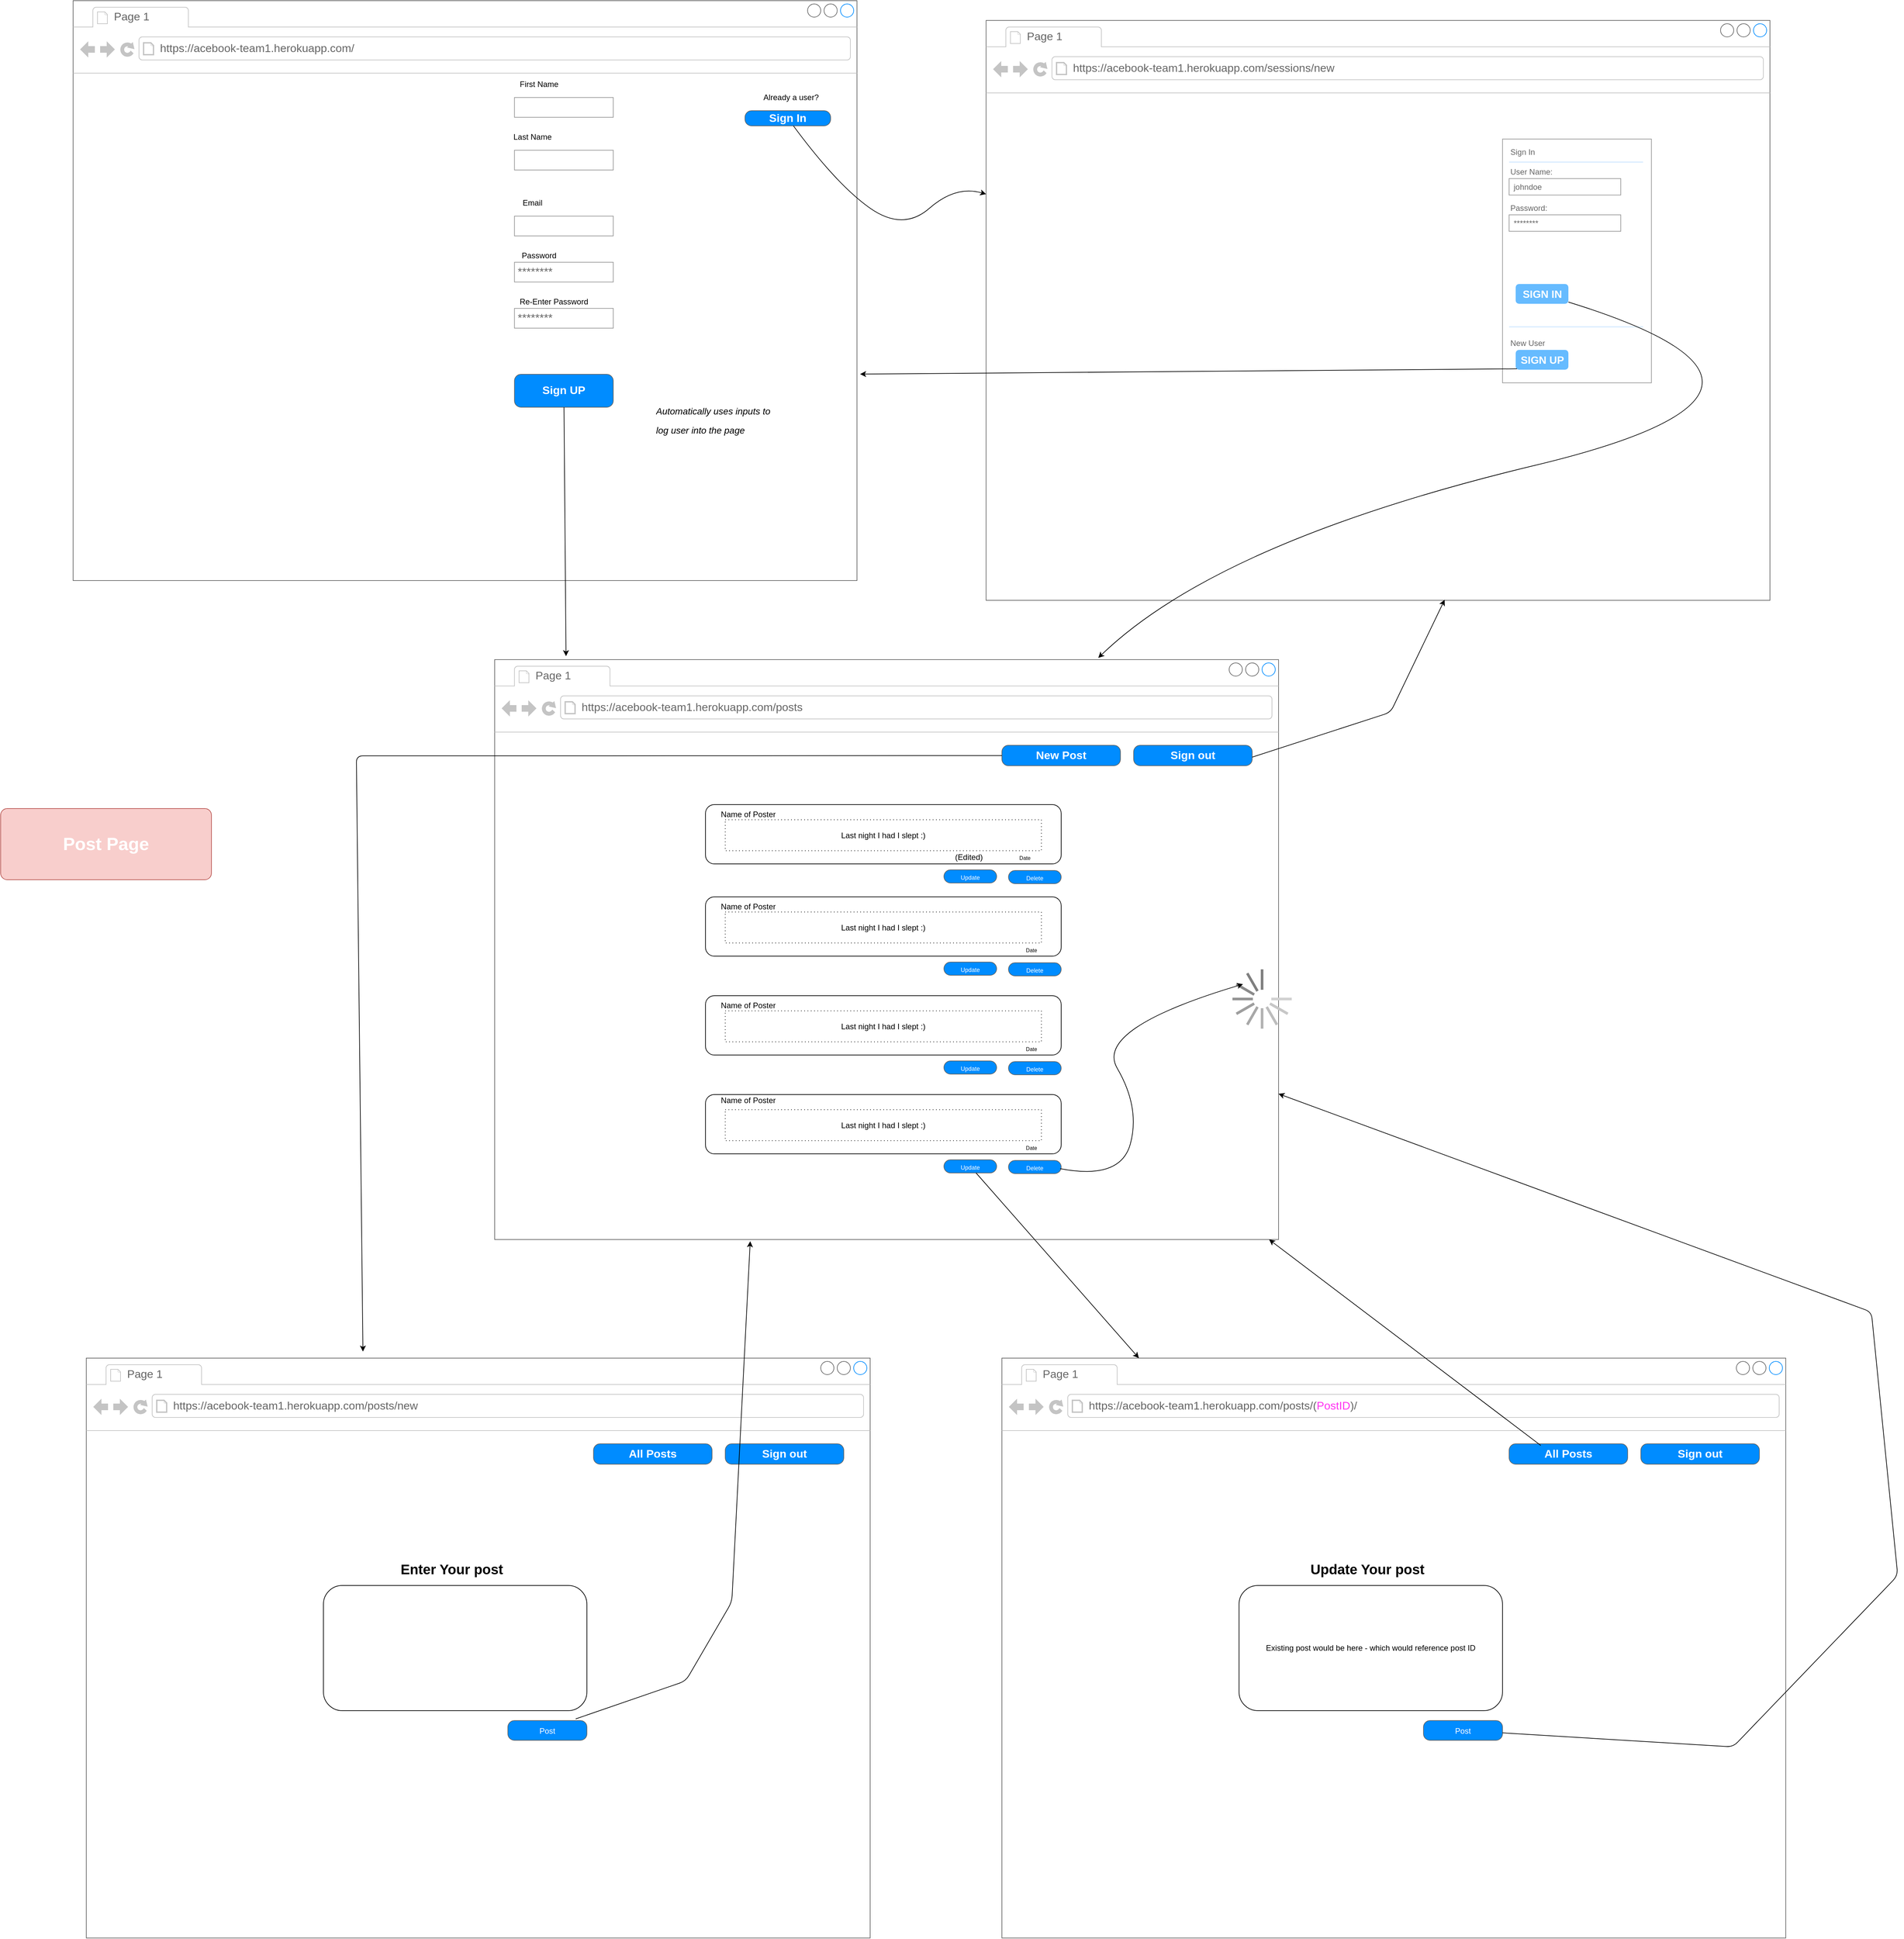 <mxfile version="14.4.9" type="github" pages="3">
  <diagram id="piDafpqhtRUU5qUU-vj8" name="Page-1">
    <mxGraphModel dx="6407" dy="2647" grid="1" gridSize="10" guides="1" tooltips="1" connect="1" arrows="1" fold="1" page="1" pageScale="1" pageWidth="827" pageHeight="1169" math="0" shadow="0">
      <root>
        <mxCell id="0" />
        <mxCell id="1" parent="0" />
        <mxCell id="fRU2j8EBehlVzUUTuP8I-1" value="" style="strokeWidth=1;shadow=0;dashed=0;align=center;html=1;shape=mxgraph.mockup.containers.browserWindow;rSize=0;strokeColor=#666666;strokeColor2=#008cff;strokeColor3=#c4c4c4;mainText=,;recursiveResize=0;" vertex="1" parent="1">
          <mxGeometry x="-740" y="50" width="1190" height="880" as="geometry" />
        </mxCell>
        <mxCell id="fRU2j8EBehlVzUUTuP8I-2" value="Page 1" style="strokeWidth=1;shadow=0;dashed=0;align=center;html=1;shape=mxgraph.mockup.containers.anchor;fontSize=17;fontColor=#666666;align=left;" vertex="1" parent="fRU2j8EBehlVzUUTuP8I-1">
          <mxGeometry x="60" y="12" width="110" height="26" as="geometry" />
        </mxCell>
        <mxCell id="fRU2j8EBehlVzUUTuP8I-3" value="https://acebook-team1.herokuapp.com/" style="strokeWidth=1;shadow=0;dashed=0;align=center;html=1;shape=mxgraph.mockup.containers.anchor;rSize=0;fontSize=17;fontColor=#666666;align=left;" vertex="1" parent="fRU2j8EBehlVzUUTuP8I-1">
          <mxGeometry x="130" y="60" width="380" height="26" as="geometry" />
        </mxCell>
        <mxCell id="CFOayzsdlFsaBHZP5Y8I-2" value="********" style="strokeWidth=1;shadow=0;dashed=0;align=center;html=1;shape=mxgraph.mockup.forms.pwField;strokeColor=#999999;mainText=;align=left;fontColor=#666666;fontSize=17;spacingLeft=3;" vertex="1" parent="fRU2j8EBehlVzUUTuP8I-1">
          <mxGeometry x="670" y="397" width="150" height="30" as="geometry" />
        </mxCell>
        <mxCell id="CFOayzsdlFsaBHZP5Y8I-3" value="Sign UP" style="strokeWidth=1;shadow=0;dashed=0;align=center;html=1;shape=mxgraph.mockup.buttons.button;strokeColor=#666666;fontColor=#ffffff;mainText=;buttonStyle=round;fontSize=17;fontStyle=1;fillColor=#008cff;whiteSpace=wrap;" vertex="1" parent="fRU2j8EBehlVzUUTuP8I-1">
          <mxGeometry x="670" y="567" width="150" height="50" as="geometry" />
        </mxCell>
        <mxCell id="CFOayzsdlFsaBHZP5Y8I-5" value="" style="strokeWidth=1;shadow=0;dashed=0;align=center;html=1;shape=mxgraph.mockup.forms.pwField;strokeColor=#999999;mainText=;align=left;fontColor=#666666;fontSize=17;spacingLeft=3;" vertex="1" parent="fRU2j8EBehlVzUUTuP8I-1">
          <mxGeometry x="670" y="327" width="150" height="30" as="geometry" />
        </mxCell>
        <mxCell id="CFOayzsdlFsaBHZP5Y8I-6" value="Email" style="text;html=1;strokeColor=none;fillColor=none;align=center;verticalAlign=middle;whiteSpace=wrap;rounded=0;" vertex="1" parent="fRU2j8EBehlVzUUTuP8I-1">
          <mxGeometry x="650" y="297" width="95" height="20" as="geometry" />
        </mxCell>
        <mxCell id="CFOayzsdlFsaBHZP5Y8I-7" value="Password" style="text;html=1;strokeColor=none;fillColor=none;align=center;verticalAlign=middle;whiteSpace=wrap;rounded=0;" vertex="1" parent="fRU2j8EBehlVzUUTuP8I-1">
          <mxGeometry x="660" y="377" width="95" height="20" as="geometry" />
        </mxCell>
        <mxCell id="CFOayzsdlFsaBHZP5Y8I-11" value="" style="strokeWidth=1;shadow=0;dashed=0;align=center;html=1;shape=mxgraph.mockup.forms.pwField;strokeColor=#999999;mainText=;align=left;fontColor=#666666;fontSize=17;spacingLeft=3;rotation=0;" vertex="1" parent="fRU2j8EBehlVzUUTuP8I-1">
          <mxGeometry x="670" y="227" width="150" height="30" as="geometry" />
        </mxCell>
        <mxCell id="CFOayzsdlFsaBHZP5Y8I-12" value="Last Name" style="text;html=1;strokeColor=none;fillColor=none;align=center;verticalAlign=middle;whiteSpace=wrap;rounded=0;" vertex="1" parent="fRU2j8EBehlVzUUTuP8I-1">
          <mxGeometry x="650" y="197" width="95" height="20" as="geometry" />
        </mxCell>
        <mxCell id="CFOayzsdlFsaBHZP5Y8I-9" value="" style="strokeWidth=1;shadow=0;dashed=0;align=center;html=1;shape=mxgraph.mockup.forms.pwField;strokeColor=#999999;mainText=;align=left;fontColor=#666666;fontSize=17;spacingLeft=3;" vertex="1" parent="fRU2j8EBehlVzUUTuP8I-1">
          <mxGeometry x="670" y="147" width="150" height="30" as="geometry" />
        </mxCell>
        <mxCell id="CFOayzsdlFsaBHZP5Y8I-10" value="First Name" style="text;html=1;strokeColor=none;fillColor=none;align=center;verticalAlign=middle;whiteSpace=wrap;rounded=0;" vertex="1" parent="fRU2j8EBehlVzUUTuP8I-1">
          <mxGeometry x="660" y="117" width="95" height="20" as="geometry" />
        </mxCell>
        <mxCell id="CFOayzsdlFsaBHZP5Y8I-14" style="edgeStyle=orthogonalEdgeStyle;rounded=0;orthogonalLoop=1;jettySize=auto;html=1;exitX=0.5;exitY=1;exitDx=0;exitDy=0;" edge="1" parent="fRU2j8EBehlVzUUTuP8I-1" source="CFOayzsdlFsaBHZP5Y8I-12" target="CFOayzsdlFsaBHZP5Y8I-12">
          <mxGeometry relative="1" as="geometry" />
        </mxCell>
        <mxCell id="CFOayzsdlFsaBHZP5Y8I-15" value="********" style="strokeWidth=1;shadow=0;dashed=0;align=center;html=1;shape=mxgraph.mockup.forms.pwField;strokeColor=#999999;mainText=;align=left;fontColor=#666666;fontSize=17;spacingLeft=3;" vertex="1" parent="fRU2j8EBehlVzUUTuP8I-1">
          <mxGeometry x="670" y="467" width="150" height="30" as="geometry" />
        </mxCell>
        <mxCell id="CFOayzsdlFsaBHZP5Y8I-16" value="Re-Enter Password" style="text;html=1;strokeColor=none;fillColor=none;align=center;verticalAlign=middle;whiteSpace=wrap;rounded=0;" vertex="1" parent="fRU2j8EBehlVzUUTuP8I-1">
          <mxGeometry x="660" y="447" width="140" height="20" as="geometry" />
        </mxCell>
        <mxCell id="RZg17rNPpEWOnXjQHNOh-80" value="Sign In" style="strokeWidth=1;shadow=0;dashed=0;align=center;html=1;shape=mxgraph.mockup.buttons.button;strokeColor=#666666;fontColor=#ffffff;mainText=;buttonStyle=round;fontSize=17;fontStyle=1;fillColor=#008cff;whiteSpace=wrap;" vertex="1" parent="fRU2j8EBehlVzUUTuP8I-1">
          <mxGeometry x="1020" y="167" width="130" height="23" as="geometry" />
        </mxCell>
        <mxCell id="RZg17rNPpEWOnXjQHNOh-81" value="Already a user?" style="text;html=1;strokeColor=none;fillColor=none;align=center;verticalAlign=middle;whiteSpace=wrap;rounded=0;" vertex="1" parent="fRU2j8EBehlVzUUTuP8I-1">
          <mxGeometry x="940" y="137" width="300" height="20" as="geometry" />
        </mxCell>
        <mxCell id="RZg17rNPpEWOnXjQHNOh-105" value="&lt;h1&gt;&lt;span style=&quot;font-weight: normal&quot;&gt;&lt;font style=&quot;font-size: 14px&quot;&gt;&lt;i&gt;Automatically uses inputs to log user into the page&lt;/i&gt;&lt;/font&gt;&lt;/span&gt;&lt;br&gt;&lt;/h1&gt;" style="text;html=1;strokeColor=none;fillColor=none;spacing=5;spacingTop=-20;whiteSpace=wrap;overflow=hidden;rounded=0;dashed=1;dashPattern=1 4;" vertex="1" parent="fRU2j8EBehlVzUUTuP8I-1">
          <mxGeometry x="880" y="600" width="190" height="70" as="geometry" />
        </mxCell>
        <mxCell id="RZg17rNPpEWOnXjQHNOh-1" value="" style="strokeWidth=1;shadow=0;dashed=0;align=center;html=1;shape=mxgraph.mockup.containers.browserWindow;rSize=0;strokeColor=#666666;strokeColor2=#008cff;strokeColor3=#c4c4c4;mainText=,;recursiveResize=0;" vertex="1" parent="1">
          <mxGeometry x="646" y="80" width="1190" height="880" as="geometry" />
        </mxCell>
        <mxCell id="RZg17rNPpEWOnXjQHNOh-2" value="Page 1" style="strokeWidth=1;shadow=0;dashed=0;align=center;html=1;shape=mxgraph.mockup.containers.anchor;fontSize=17;fontColor=#666666;align=left;" vertex="1" parent="RZg17rNPpEWOnXjQHNOh-1">
          <mxGeometry x="60" y="12" width="110" height="26" as="geometry" />
        </mxCell>
        <mxCell id="RZg17rNPpEWOnXjQHNOh-3" value="https://acebook-team1.herokuapp.com/sessions/new" style="strokeWidth=1;shadow=0;dashed=0;align=center;html=1;shape=mxgraph.mockup.containers.anchor;rSize=0;fontSize=17;fontColor=#666666;align=left;" vertex="1" parent="RZg17rNPpEWOnXjQHNOh-1">
          <mxGeometry x="130" y="60" width="440" height="26" as="geometry" />
        </mxCell>
        <mxCell id="RZg17rNPpEWOnXjQHNOh-13" style="edgeStyle=orthogonalEdgeStyle;rounded=0;orthogonalLoop=1;jettySize=auto;html=1;exitX=0.5;exitY=1;exitDx=0;exitDy=0;" edge="1" parent="RZg17rNPpEWOnXjQHNOh-1">
          <mxGeometry relative="1" as="geometry">
            <mxPoint x="697.5" y="217" as="sourcePoint" />
            <mxPoint x="697.5" y="217" as="targetPoint" />
          </mxGeometry>
        </mxCell>
        <mxCell id="RZg17rNPpEWOnXjQHNOh-46" value="" style="strokeWidth=1;shadow=0;dashed=0;align=center;html=1;shape=mxgraph.mockup.forms.rrect;rSize=0;strokeColor=#999999;fillColor=#ffffff;" vertex="1" parent="RZg17rNPpEWOnXjQHNOh-1">
          <mxGeometry x="784" y="180" width="226" height="370" as="geometry" />
        </mxCell>
        <mxCell id="RZg17rNPpEWOnXjQHNOh-47" value="Sign In" style="strokeWidth=1;shadow=0;dashed=0;align=center;html=1;shape=mxgraph.mockup.forms.anchor;fontSize=12;fontColor=#666666;align=left;resizeWidth=1;spacingLeft=0;" vertex="1" parent="RZg17rNPpEWOnXjQHNOh-46">
          <mxGeometry width="113" height="20" relative="1" as="geometry">
            <mxPoint x="10" y="10" as="offset" />
          </mxGeometry>
        </mxCell>
        <mxCell id="RZg17rNPpEWOnXjQHNOh-48" value="" style="shape=line;strokeColor=#ddeeff;strokeWidth=2;html=1;resizeWidth=1;" vertex="1" parent="RZg17rNPpEWOnXjQHNOh-46">
          <mxGeometry width="203.4" height="10" relative="1" as="geometry">
            <mxPoint x="10" y="30" as="offset" />
          </mxGeometry>
        </mxCell>
        <mxCell id="RZg17rNPpEWOnXjQHNOh-49" value="User Name:" style="strokeWidth=1;shadow=0;dashed=0;align=center;html=1;shape=mxgraph.mockup.forms.anchor;fontSize=12;fontColor=#666666;align=left;resizeWidth=1;spacingLeft=0;" vertex="1" parent="RZg17rNPpEWOnXjQHNOh-46">
          <mxGeometry width="113" height="20" relative="1" as="geometry">
            <mxPoint x="10" y="40" as="offset" />
          </mxGeometry>
        </mxCell>
        <mxCell id="RZg17rNPpEWOnXjQHNOh-50" value="johndoe" style="strokeWidth=1;shadow=0;dashed=0;align=center;html=1;shape=mxgraph.mockup.forms.rrect;rSize=0;strokeColor=#999999;fontColor=#666666;align=left;spacingLeft=5;resizeWidth=1;" vertex="1" parent="RZg17rNPpEWOnXjQHNOh-46">
          <mxGeometry width="169.5" height="25" relative="1" as="geometry">
            <mxPoint x="10" y="60" as="offset" />
          </mxGeometry>
        </mxCell>
        <mxCell id="RZg17rNPpEWOnXjQHNOh-51" value="Password:" style="strokeWidth=1;shadow=0;dashed=0;align=center;html=1;shape=mxgraph.mockup.forms.anchor;fontSize=12;fontColor=#666666;align=left;resizeWidth=1;spacingLeft=0;" vertex="1" parent="RZg17rNPpEWOnXjQHNOh-46">
          <mxGeometry width="113" height="20" relative="1" as="geometry">
            <mxPoint x="10" y="95" as="offset" />
          </mxGeometry>
        </mxCell>
        <mxCell id="RZg17rNPpEWOnXjQHNOh-52" value="********" style="strokeWidth=1;shadow=0;dashed=0;align=center;html=1;shape=mxgraph.mockup.forms.rrect;rSize=0;strokeColor=#999999;fontColor=#666666;align=left;spacingLeft=5;resizeWidth=1;" vertex="1" parent="RZg17rNPpEWOnXjQHNOh-46">
          <mxGeometry width="169.5" height="25" relative="1" as="geometry">
            <mxPoint x="10" y="115" as="offset" />
          </mxGeometry>
        </mxCell>
        <mxCell id="RZg17rNPpEWOnXjQHNOh-53" value="SIGN IN" style="strokeWidth=1;shadow=0;dashed=0;align=center;html=1;shape=mxgraph.mockup.forms.rrect;rSize=5;strokeColor=none;fontColor=#ffffff;fillColor=#66bbff;fontSize=16;fontStyle=1;" vertex="1" parent="RZg17rNPpEWOnXjQHNOh-46">
          <mxGeometry y="1" width="80" height="30" relative="1" as="geometry">
            <mxPoint x="20" y="-150" as="offset" />
          </mxGeometry>
        </mxCell>
        <mxCell id="RZg17rNPpEWOnXjQHNOh-55" value="" style="shape=line;strokeColor=#ddeeff;strokeWidth=2;html=1;resizeWidth=1;" vertex="1" parent="RZg17rNPpEWOnXjQHNOh-46">
          <mxGeometry y="1" width="203.4" height="10" relative="1" as="geometry">
            <mxPoint x="10" y="-90" as="offset" />
          </mxGeometry>
        </mxCell>
        <mxCell id="RZg17rNPpEWOnXjQHNOh-56" value="New User" style="strokeWidth=1;shadow=0;dashed=0;align=center;html=1;shape=mxgraph.mockup.forms.anchor;fontSize=12;fontColor=#666666;align=left;spacingLeft=0;resizeWidth=1;" vertex="1" parent="RZg17rNPpEWOnXjQHNOh-46">
          <mxGeometry y="1" width="169.5" height="20" relative="1" as="geometry">
            <mxPoint x="10" y="-70" as="offset" />
          </mxGeometry>
        </mxCell>
        <mxCell id="RZg17rNPpEWOnXjQHNOh-57" value="SIGN UP" style="strokeWidth=1;shadow=0;dashed=0;align=center;html=1;shape=mxgraph.mockup.forms.rrect;rSize=5;strokeColor=none;fontColor=#ffffff;fillColor=#66bbff;fontSize=16;fontStyle=1;" vertex="1" parent="RZg17rNPpEWOnXjQHNOh-46">
          <mxGeometry y="1" width="80" height="30" relative="1" as="geometry">
            <mxPoint x="20" y="-50" as="offset" />
          </mxGeometry>
        </mxCell>
        <mxCell id="RZg17rNPpEWOnXjQHNOh-58" value="" style="endArrow=classic;html=1;exitX=0.025;exitY=0.956;exitDx=0;exitDy=0;exitPerimeter=0;entryX=1.004;entryY=0.644;entryDx=0;entryDy=0;entryPerimeter=0;" edge="1" parent="1" source="RZg17rNPpEWOnXjQHNOh-57" target="fRU2j8EBehlVzUUTuP8I-1">
          <mxGeometry width="50" height="50" relative="1" as="geometry">
            <mxPoint x="560" y="460" as="sourcePoint" />
            <mxPoint x="610" y="410" as="targetPoint" />
          </mxGeometry>
        </mxCell>
        <mxCell id="RZg17rNPpEWOnXjQHNOh-59" value="" style="strokeWidth=1;shadow=0;dashed=0;align=center;html=1;shape=mxgraph.mockup.containers.browserWindow;rSize=0;strokeColor=#666666;strokeColor2=#008cff;strokeColor3=#c4c4c4;mainText=,;recursiveResize=0;" vertex="1" parent="1">
          <mxGeometry x="-100" y="1050" width="1190" height="880" as="geometry" />
        </mxCell>
        <mxCell id="RZg17rNPpEWOnXjQHNOh-60" value="Page 1" style="strokeWidth=1;shadow=0;dashed=0;align=center;html=1;shape=mxgraph.mockup.containers.anchor;fontSize=17;fontColor=#666666;align=left;" vertex="1" parent="RZg17rNPpEWOnXjQHNOh-59">
          <mxGeometry x="60" y="12" width="110" height="26" as="geometry" />
        </mxCell>
        <mxCell id="RZg17rNPpEWOnXjQHNOh-61" value="https://acebook-team1.herokuapp.com/posts" style="strokeWidth=1;shadow=0;dashed=0;align=center;html=1;shape=mxgraph.mockup.containers.anchor;rSize=0;fontSize=17;fontColor=#666666;align=left;" vertex="1" parent="RZg17rNPpEWOnXjQHNOh-59">
          <mxGeometry x="130" y="60" width="380" height="26" as="geometry" />
        </mxCell>
        <mxCell id="RZg17rNPpEWOnXjQHNOh-71" style="edgeStyle=orthogonalEdgeStyle;rounded=0;orthogonalLoop=1;jettySize=auto;html=1;exitX=0.5;exitY=1;exitDx=0;exitDy=0;" edge="1" parent="RZg17rNPpEWOnXjQHNOh-59">
          <mxGeometry relative="1" as="geometry">
            <mxPoint x="697.5" y="217.0" as="sourcePoint" />
            <mxPoint x="697.5" y="217.0" as="targetPoint" />
          </mxGeometry>
        </mxCell>
        <mxCell id="RZg17rNPpEWOnXjQHNOh-89" value="Sign out" style="strokeWidth=1;shadow=0;dashed=0;align=center;html=1;shape=mxgraph.mockup.buttons.button;strokeColor=#666666;fontColor=#ffffff;mainText=;buttonStyle=round;fontSize=17;fontStyle=1;fillColor=#008cff;whiteSpace=wrap;" vertex="1" parent="RZg17rNPpEWOnXjQHNOh-59">
          <mxGeometry x="970" y="130" width="180" height="31" as="geometry" />
        </mxCell>
        <mxCell id="RZg17rNPpEWOnXjQHNOh-92" value="" style="endArrow=classic;html=1;entryX=0.585;entryY=0.999;entryDx=0;entryDy=0;entryPerimeter=0;" edge="1" parent="RZg17rNPpEWOnXjQHNOh-59" target="RZg17rNPpEWOnXjQHNOh-1">
          <mxGeometry width="50" height="50" relative="1" as="geometry">
            <mxPoint x="1150" y="148" as="sourcePoint" />
            <mxPoint x="1270" y="-2" as="targetPoint" />
            <Array as="points">
              <mxPoint x="1360" y="80" />
            </Array>
          </mxGeometry>
        </mxCell>
        <mxCell id="RZg17rNPpEWOnXjQHNOh-94" value="New Post" style="strokeWidth=1;shadow=0;dashed=0;align=center;html=1;shape=mxgraph.mockup.buttons.button;strokeColor=#666666;fontColor=#ffffff;mainText=;buttonStyle=round;fontSize=17;fontStyle=1;fillColor=#008cff;whiteSpace=wrap;" vertex="1" parent="RZg17rNPpEWOnXjQHNOh-59">
          <mxGeometry x="770" y="130" width="180" height="31" as="geometry" />
        </mxCell>
        <mxCell id="RZg17rNPpEWOnXjQHNOh-100" value="" style="group" vertex="1" connectable="0" parent="RZg17rNPpEWOnXjQHNOh-59">
          <mxGeometry x="450" y="220" width="410" height="90" as="geometry" />
        </mxCell>
        <mxCell id="RZg17rNPpEWOnXjQHNOh-83" value="" style="rounded=1;whiteSpace=wrap;html=1;" vertex="1" parent="RZg17rNPpEWOnXjQHNOh-100">
          <mxGeometry x="-130" width="540" height="90" as="geometry" />
        </mxCell>
        <mxCell id="RZg17rNPpEWOnXjQHNOh-97" value="&lt;font style=&quot;font-size: 8px&quot;&gt;Date&lt;/font&gt;" style="text;html=1;strokeColor=none;fillColor=none;align=center;verticalAlign=middle;whiteSpace=wrap;rounded=0;" vertex="1" parent="RZg17rNPpEWOnXjQHNOh-100">
          <mxGeometry x="300" y="70" width="110" height="20" as="geometry" />
        </mxCell>
        <mxCell id="RZg17rNPpEWOnXjQHNOh-99" value="&lt;span&gt;Last night I had I slept :)&lt;/span&gt;" style="rounded=0;whiteSpace=wrap;html=1;dashed=1;dashPattern=1 4;" vertex="1" parent="RZg17rNPpEWOnXjQHNOh-100">
          <mxGeometry x="-100" y="23" width="480" height="47" as="geometry" />
        </mxCell>
        <mxCell id="RZg17rNPpEWOnXjQHNOh-200" value="(Edited)" style="text;html=1;strokeColor=none;fillColor=none;align=center;verticalAlign=middle;whiteSpace=wrap;rounded=0;" vertex="1" parent="RZg17rNPpEWOnXjQHNOh-100">
          <mxGeometry x="250" y="70" width="40" height="20" as="geometry" />
        </mxCell>
        <mxCell id="RZg17rNPpEWOnXjQHNOh-103" value="&lt;span style=&quot;font-weight: normal&quot;&gt;&lt;font style=&quot;font-size: 9px&quot;&gt;Delete&lt;/font&gt;&lt;/span&gt;" style="strokeWidth=1;shadow=0;dashed=0;align=center;html=1;shape=mxgraph.mockup.buttons.button;strokeColor=#666666;fontColor=#ffffff;mainText=;buttonStyle=round;fontSize=17;fontStyle=1;fillColor=#008cff;whiteSpace=wrap;dashPattern=1 4;" vertex="1" parent="RZg17rNPpEWOnXjQHNOh-59">
          <mxGeometry x="780" y="320" width="80" height="20" as="geometry" />
        </mxCell>
        <mxCell id="RZg17rNPpEWOnXjQHNOh-104" value="&lt;span style=&quot;font-weight: normal&quot;&gt;&lt;font style=&quot;font-size: 9px&quot;&gt;Update&lt;/font&gt;&lt;/span&gt;" style="strokeWidth=1;shadow=0;dashed=0;align=center;html=1;shape=mxgraph.mockup.buttons.button;strokeColor=#666666;fontColor=#ffffff;mainText=;buttonStyle=round;fontSize=17;fontStyle=1;fillColor=#008cff;whiteSpace=wrap;dashPattern=1 4;" vertex="1" parent="RZg17rNPpEWOnXjQHNOh-59">
          <mxGeometry x="682" y="319" width="80" height="20" as="geometry" />
        </mxCell>
        <mxCell id="RZg17rNPpEWOnXjQHNOh-130" value="" style="group" vertex="1" connectable="0" parent="RZg17rNPpEWOnXjQHNOh-59">
          <mxGeometry x="450" y="360" width="410" height="90" as="geometry" />
        </mxCell>
        <mxCell id="RZg17rNPpEWOnXjQHNOh-131" value="" style="rounded=1;whiteSpace=wrap;html=1;" vertex="1" parent="RZg17rNPpEWOnXjQHNOh-130">
          <mxGeometry x="-130" width="540" height="90" as="geometry" />
        </mxCell>
        <mxCell id="RZg17rNPpEWOnXjQHNOh-132" value="&lt;font style=&quot;font-size: 8px&quot;&gt;Date&lt;/font&gt;" style="text;html=1;strokeColor=none;fillColor=none;align=center;verticalAlign=middle;whiteSpace=wrap;rounded=0;" vertex="1" parent="RZg17rNPpEWOnXjQHNOh-130">
          <mxGeometry x="310" y="70" width="110" height="20" as="geometry" />
        </mxCell>
        <mxCell id="RZg17rNPpEWOnXjQHNOh-134" value="&lt;span&gt;Last night I had I slept :)&lt;/span&gt;" style="rounded=0;whiteSpace=wrap;html=1;dashed=1;dashPattern=1 4;" vertex="1" parent="RZg17rNPpEWOnXjQHNOh-130">
          <mxGeometry x="-100" y="23" width="480" height="47" as="geometry" />
        </mxCell>
        <mxCell id="RZg17rNPpEWOnXjQHNOh-135" value="&lt;span style=&quot;font-weight: normal&quot;&gt;&lt;font style=&quot;font-size: 9px&quot;&gt;Delete&lt;/font&gt;&lt;/span&gt;" style="strokeWidth=1;shadow=0;dashed=0;align=center;html=1;shape=mxgraph.mockup.buttons.button;strokeColor=#666666;fontColor=#ffffff;mainText=;buttonStyle=round;fontSize=17;fontStyle=1;fillColor=#008cff;whiteSpace=wrap;dashPattern=1 4;" vertex="1" parent="RZg17rNPpEWOnXjQHNOh-59">
          <mxGeometry x="780" y="460" width="80" height="20" as="geometry" />
        </mxCell>
        <mxCell id="RZg17rNPpEWOnXjQHNOh-136" value="&lt;span style=&quot;font-weight: normal&quot;&gt;&lt;font style=&quot;font-size: 9px&quot;&gt;Update&lt;/font&gt;&lt;/span&gt;" style="strokeWidth=1;shadow=0;dashed=0;align=center;html=1;shape=mxgraph.mockup.buttons.button;strokeColor=#666666;fontColor=#ffffff;mainText=;buttonStyle=round;fontSize=17;fontStyle=1;fillColor=#008cff;whiteSpace=wrap;dashPattern=1 4;" vertex="1" parent="RZg17rNPpEWOnXjQHNOh-59">
          <mxGeometry x="682" y="459" width="80" height="20" as="geometry" />
        </mxCell>
        <mxCell id="RZg17rNPpEWOnXjQHNOh-137" value="" style="group" vertex="1" connectable="0" parent="RZg17rNPpEWOnXjQHNOh-59">
          <mxGeometry x="450" y="510" width="410" height="90" as="geometry" />
        </mxCell>
        <mxCell id="RZg17rNPpEWOnXjQHNOh-138" value="" style="rounded=1;whiteSpace=wrap;html=1;" vertex="1" parent="RZg17rNPpEWOnXjQHNOh-137">
          <mxGeometry x="-130" width="540" height="90" as="geometry" />
        </mxCell>
        <mxCell id="RZg17rNPpEWOnXjQHNOh-139" value="&lt;font style=&quot;font-size: 8px&quot;&gt;Date&lt;/font&gt;" style="text;html=1;strokeColor=none;fillColor=none;align=center;verticalAlign=middle;whiteSpace=wrap;rounded=0;" vertex="1" parent="RZg17rNPpEWOnXjQHNOh-137">
          <mxGeometry x="310" y="70" width="110" height="20" as="geometry" />
        </mxCell>
        <mxCell id="RZg17rNPpEWOnXjQHNOh-141" value="&lt;span&gt;Last night I had I slept :)&lt;/span&gt;" style="rounded=0;whiteSpace=wrap;html=1;dashed=1;dashPattern=1 4;" vertex="1" parent="RZg17rNPpEWOnXjQHNOh-137">
          <mxGeometry x="-100" y="23" width="480" height="47" as="geometry" />
        </mxCell>
        <mxCell id="RZg17rNPpEWOnXjQHNOh-142" value="&lt;span style=&quot;font-weight: normal&quot;&gt;&lt;font style=&quot;font-size: 9px&quot;&gt;Delete&lt;/font&gt;&lt;/span&gt;" style="strokeWidth=1;shadow=0;dashed=0;align=center;html=1;shape=mxgraph.mockup.buttons.button;strokeColor=#666666;fontColor=#ffffff;mainText=;buttonStyle=round;fontSize=17;fontStyle=1;fillColor=#008cff;whiteSpace=wrap;dashPattern=1 4;" vertex="1" parent="RZg17rNPpEWOnXjQHNOh-59">
          <mxGeometry x="780" y="610" width="80" height="20" as="geometry" />
        </mxCell>
        <mxCell id="RZg17rNPpEWOnXjQHNOh-143" value="&lt;span style=&quot;font-weight: normal&quot;&gt;&lt;font style=&quot;font-size: 9px&quot;&gt;Update&lt;/font&gt;&lt;/span&gt;" style="strokeWidth=1;shadow=0;dashed=0;align=center;html=1;shape=mxgraph.mockup.buttons.button;strokeColor=#666666;fontColor=#ffffff;mainText=;buttonStyle=round;fontSize=17;fontStyle=1;fillColor=#008cff;whiteSpace=wrap;dashPattern=1 4;" vertex="1" parent="RZg17rNPpEWOnXjQHNOh-59">
          <mxGeometry x="682" y="609" width="80" height="20" as="geometry" />
        </mxCell>
        <mxCell id="RZg17rNPpEWOnXjQHNOh-144" value="" style="group" vertex="1" connectable="0" parent="RZg17rNPpEWOnXjQHNOh-59">
          <mxGeometry x="450" y="660" width="410" height="90" as="geometry" />
        </mxCell>
        <mxCell id="RZg17rNPpEWOnXjQHNOh-145" value="" style="rounded=1;whiteSpace=wrap;html=1;" vertex="1" parent="RZg17rNPpEWOnXjQHNOh-144">
          <mxGeometry x="-130" width="540" height="90" as="geometry" />
        </mxCell>
        <mxCell id="RZg17rNPpEWOnXjQHNOh-146" value="&lt;font style=&quot;font-size: 8px&quot;&gt;Date&lt;/font&gt;" style="text;html=1;strokeColor=none;fillColor=none;align=center;verticalAlign=middle;whiteSpace=wrap;rounded=0;" vertex="1" parent="RZg17rNPpEWOnXjQHNOh-144">
          <mxGeometry x="310" y="70" width="110" height="20" as="geometry" />
        </mxCell>
        <mxCell id="RZg17rNPpEWOnXjQHNOh-148" value="&lt;span&gt;Last night I had I slept :)&lt;/span&gt;" style="rounded=0;whiteSpace=wrap;html=1;dashed=1;dashPattern=1 4;" vertex="1" parent="RZg17rNPpEWOnXjQHNOh-144">
          <mxGeometry x="-100" y="23" width="480" height="47" as="geometry" />
        </mxCell>
        <mxCell id="RZg17rNPpEWOnXjQHNOh-149" value="&lt;span style=&quot;font-weight: normal&quot;&gt;&lt;font style=&quot;font-size: 9px&quot;&gt;Delete&lt;/font&gt;&lt;/span&gt;" style="strokeWidth=1;shadow=0;dashed=0;align=center;html=1;shape=mxgraph.mockup.buttons.button;strokeColor=#666666;fontColor=#ffffff;mainText=;buttonStyle=round;fontSize=17;fontStyle=1;fillColor=#008cff;whiteSpace=wrap;dashPattern=1 4;" vertex="1" parent="RZg17rNPpEWOnXjQHNOh-59">
          <mxGeometry x="780" y="760" width="80" height="20" as="geometry" />
        </mxCell>
        <mxCell id="RZg17rNPpEWOnXjQHNOh-150" value="&lt;span style=&quot;font-weight: normal&quot;&gt;&lt;font style=&quot;font-size: 9px&quot;&gt;Update&lt;/font&gt;&lt;/span&gt;" style="strokeWidth=1;shadow=0;dashed=0;align=center;html=1;shape=mxgraph.mockup.buttons.button;strokeColor=#666666;fontColor=#ffffff;mainText=;buttonStyle=round;fontSize=17;fontStyle=1;fillColor=#008cff;whiteSpace=wrap;dashPattern=1 4;" vertex="1" parent="RZg17rNPpEWOnXjQHNOh-59">
          <mxGeometry x="682" y="759" width="80" height="20" as="geometry" />
        </mxCell>
        <mxCell id="RZg17rNPpEWOnXjQHNOh-208" value="" style="verticalLabelPosition=bottom;shadow=0;dashed=0;align=center;html=1;verticalAlign=top;strokeWidth=1;shape=mxgraph.mockup.misc.loading_circle_2;pointerEvents=1" vertex="1" parent="RZg17rNPpEWOnXjQHNOh-59">
          <mxGeometry x="1120" y="470" width="90" height="90" as="geometry" />
        </mxCell>
        <mxCell id="RZg17rNPpEWOnXjQHNOh-210" value="" style="curved=1;endArrow=classic;html=1;exitX=0.981;exitY=0.625;exitDx=0;exitDy=0;exitPerimeter=0;entryX=0.178;entryY=0.25;entryDx=0;entryDy=0;entryPerimeter=0;" edge="1" parent="RZg17rNPpEWOnXjQHNOh-59" source="RZg17rNPpEWOnXjQHNOh-149" target="RZg17rNPpEWOnXjQHNOh-208">
          <mxGeometry width="50" height="50" relative="1" as="geometry">
            <mxPoint x="860" y="370" as="sourcePoint" />
            <mxPoint x="910" y="320" as="targetPoint" />
            <Array as="points">
              <mxPoint x="950" y="790" />
              <mxPoint x="980" y="680" />
              <mxPoint x="910" y="560" />
            </Array>
          </mxGeometry>
        </mxCell>
        <mxCell id="RZg17rNPpEWOnXjQHNOh-74" value="" style="strokeWidth=1;shadow=0;dashed=0;align=center;html=1;shape=mxgraph.mockup.buttons.multiButton;fillColor=#f8cecc;strokeColor=#b85450;mainText=;subText=;" vertex="1" parent="1">
          <mxGeometry x="-850" y="1276" width="320" height="108" as="geometry" />
        </mxCell>
        <mxCell id="RZg17rNPpEWOnXjQHNOh-75" value="&lt;font style=&quot;font-size: 27px&quot;&gt;Post Page&lt;br&gt;&lt;/font&gt;" style="strokeWidth=1;shadow=0;dashed=0;align=center;html=1;shape=mxgraph.mockup.anchor;fontSize=16;fontColor=#ffffff;fontStyle=1;whiteSpace=wrap;" vertex="1" parent="RZg17rNPpEWOnXjQHNOh-74">
          <mxGeometry y="32.4" width="320" height="43.2" as="geometry" />
        </mxCell>
        <mxCell id="RZg17rNPpEWOnXjQHNOh-76" value="" style="strokeWidth=1;shadow=0;dashed=0;align=center;html=1;shape=mxgraph.mockup.anchor;fontSize=12;fontColor=#ffffff;fontStyle=1;whiteSpace=wrap;" vertex="1" parent="RZg17rNPpEWOnXjQHNOh-74">
          <mxGeometry y="64.8" width="320" height="21.6" as="geometry" />
        </mxCell>
        <mxCell id="RZg17rNPpEWOnXjQHNOh-77" value="" style="curved=1;endArrow=classic;html=1;entryX=0.77;entryY=-0.003;entryDx=0;entryDy=0;entryPerimeter=0;" edge="1" parent="1" source="RZg17rNPpEWOnXjQHNOh-53" target="RZg17rNPpEWOnXjQHNOh-59">
          <mxGeometry width="50" height="50" relative="1" as="geometry">
            <mxPoint x="1391" y="940" as="sourcePoint" />
            <mxPoint x="876" y="1030" as="targetPoint" />
            <Array as="points">
              <mxPoint x="1960" y="640" />
              <mxPoint x="1000" y="870" />
            </Array>
          </mxGeometry>
        </mxCell>
        <mxCell id="RZg17rNPpEWOnXjQHNOh-79" value="" style="endArrow=classic;html=1;entryX=0.091;entryY=-0.006;entryDx=0;entryDy=0;entryPerimeter=0;" edge="1" parent="1" source="CFOayzsdlFsaBHZP5Y8I-3" target="RZg17rNPpEWOnXjQHNOh-59">
          <mxGeometry width="50" height="50" relative="1" as="geometry">
            <mxPoint x="600" y="750" as="sourcePoint" />
            <mxPoint x="90" y="1040" as="targetPoint" />
          </mxGeometry>
        </mxCell>
        <mxCell id="RZg17rNPpEWOnXjQHNOh-82" value="" style="curved=1;endArrow=classic;html=1;" edge="1" parent="1" source="RZg17rNPpEWOnXjQHNOh-80" target="RZg17rNPpEWOnXjQHNOh-1">
          <mxGeometry width="50" height="50" relative="1" as="geometry">
            <mxPoint x="620" y="690" as="sourcePoint" />
            <mxPoint x="670" y="640" as="targetPoint" />
            <Array as="points">
              <mxPoint x="420" y="330" />
              <mxPoint x="520" y="400" />
              <mxPoint x="600" y="330" />
            </Array>
          </mxGeometry>
        </mxCell>
        <mxCell id="RZg17rNPpEWOnXjQHNOh-147" value="Name of Poster" style="text;html=1;strokeColor=none;fillColor=none;align=center;verticalAlign=middle;whiteSpace=wrap;rounded=0;" vertex="1" parent="1">
          <mxGeometry x="230" y="1710" width="110" height="17" as="geometry" />
        </mxCell>
        <mxCell id="RZg17rNPpEWOnXjQHNOh-140" value="Name of Poster" style="text;html=1;strokeColor=none;fillColor=none;align=center;verticalAlign=middle;whiteSpace=wrap;rounded=0;" vertex="1" parent="1">
          <mxGeometry x="230" y="1566" width="110" height="17" as="geometry" />
        </mxCell>
        <mxCell id="RZg17rNPpEWOnXjQHNOh-133" value="Name of Poster" style="text;html=1;strokeColor=none;fillColor=none;align=center;verticalAlign=middle;whiteSpace=wrap;rounded=0;" vertex="1" parent="1">
          <mxGeometry x="230" y="1416" width="110" height="17" as="geometry" />
        </mxCell>
        <mxCell id="RZg17rNPpEWOnXjQHNOh-98" value="Name of Poster" style="text;html=1;strokeColor=none;fillColor=none;align=center;verticalAlign=middle;whiteSpace=wrap;rounded=0;" vertex="1" parent="1">
          <mxGeometry x="230" y="1276" width="110" height="17" as="geometry" />
        </mxCell>
        <mxCell id="RZg17rNPpEWOnXjQHNOh-154" value="" style="strokeWidth=1;shadow=0;dashed=0;align=center;html=1;shape=mxgraph.mockup.containers.browserWindow;rSize=0;strokeColor=#666666;strokeColor2=#008cff;strokeColor3=#c4c4c4;mainText=,;recursiveResize=0;" vertex="1" parent="1">
          <mxGeometry x="-720" y="2110" width="1190" height="880" as="geometry" />
        </mxCell>
        <mxCell id="RZg17rNPpEWOnXjQHNOh-155" value="Page 1" style="strokeWidth=1;shadow=0;dashed=0;align=center;html=1;shape=mxgraph.mockup.containers.anchor;fontSize=17;fontColor=#666666;align=left;" vertex="1" parent="RZg17rNPpEWOnXjQHNOh-154">
          <mxGeometry x="60" y="12" width="110" height="26" as="geometry" />
        </mxCell>
        <mxCell id="RZg17rNPpEWOnXjQHNOh-156" value="https://acebook-team1.herokuapp.com/posts/new" style="strokeWidth=1;shadow=0;dashed=0;align=center;html=1;shape=mxgraph.mockup.containers.anchor;rSize=0;fontSize=17;fontColor=#666666;align=left;" vertex="1" parent="RZg17rNPpEWOnXjQHNOh-154">
          <mxGeometry x="130" y="60" width="380" height="26" as="geometry" />
        </mxCell>
        <mxCell id="RZg17rNPpEWOnXjQHNOh-157" style="edgeStyle=orthogonalEdgeStyle;rounded=0;orthogonalLoop=1;jettySize=auto;html=1;exitX=0.5;exitY=1;exitDx=0;exitDy=0;" edge="1" parent="RZg17rNPpEWOnXjQHNOh-154">
          <mxGeometry relative="1" as="geometry">
            <mxPoint x="697.5" y="217.0" as="sourcePoint" />
            <mxPoint x="697.5" y="217.0" as="targetPoint" />
          </mxGeometry>
        </mxCell>
        <mxCell id="RZg17rNPpEWOnXjQHNOh-158" value="Sign out" style="strokeWidth=1;shadow=0;dashed=0;align=center;html=1;shape=mxgraph.mockup.buttons.button;strokeColor=#666666;fontColor=#ffffff;mainText=;buttonStyle=round;fontSize=17;fontStyle=1;fillColor=#008cff;whiteSpace=wrap;" vertex="1" parent="RZg17rNPpEWOnXjQHNOh-154">
          <mxGeometry x="970" y="130" width="180" height="31" as="geometry" />
        </mxCell>
        <mxCell id="RZg17rNPpEWOnXjQHNOh-160" value="All Posts" style="strokeWidth=1;shadow=0;dashed=0;align=center;html=1;shape=mxgraph.mockup.buttons.button;strokeColor=#666666;fontColor=#ffffff;mainText=;buttonStyle=round;fontSize=17;fontStyle=1;fillColor=#008cff;whiteSpace=wrap;" vertex="1" parent="RZg17rNPpEWOnXjQHNOh-154">
          <mxGeometry x="770" y="130" width="180" height="31" as="geometry" />
        </mxCell>
        <mxCell id="RZg17rNPpEWOnXjQHNOh-185" value="" style="rounded=1;whiteSpace=wrap;html=1;" vertex="1" parent="RZg17rNPpEWOnXjQHNOh-154">
          <mxGeometry x="360" y="345" width="400" height="190" as="geometry" />
        </mxCell>
        <mxCell id="RZg17rNPpEWOnXjQHNOh-186" value="&lt;b&gt;&lt;font style=&quot;font-size: 21px&quot;&gt;Enter Your post&lt;/font&gt;&lt;/b&gt;" style="text;html=1;strokeColor=none;fillColor=none;align=center;verticalAlign=middle;whiteSpace=wrap;rounded=0;" vertex="1" parent="RZg17rNPpEWOnXjQHNOh-154">
          <mxGeometry x="410" y="310" width="290" height="20" as="geometry" />
        </mxCell>
        <mxCell id="RZg17rNPpEWOnXjQHNOh-189" value="&lt;span style=&quot;font-weight: normal&quot;&gt;&lt;font style=&quot;font-size: 12px&quot;&gt;Post&lt;/font&gt;&lt;/span&gt;" style="strokeWidth=1;shadow=0;dashed=0;align=center;html=1;shape=mxgraph.mockup.buttons.button;strokeColor=#666666;fontColor=#ffffff;mainText=;buttonStyle=round;fontSize=17;fontStyle=1;fillColor=#008cff;whiteSpace=wrap;dashPattern=1 4;" vertex="1" parent="RZg17rNPpEWOnXjQHNOh-154">
          <mxGeometry x="640" y="550" width="120" height="30" as="geometry" />
        </mxCell>
        <mxCell id="RZg17rNPpEWOnXjQHNOh-190" value="" style="strokeWidth=1;shadow=0;dashed=0;align=center;html=1;shape=mxgraph.mockup.containers.browserWindow;rSize=0;strokeColor=#666666;strokeColor2=#008cff;strokeColor3=#c4c4c4;mainText=,;recursiveResize=0;" vertex="1" parent="1">
          <mxGeometry x="670" y="2110" width="1190" height="880" as="geometry" />
        </mxCell>
        <mxCell id="RZg17rNPpEWOnXjQHNOh-191" value="Page 1" style="strokeWidth=1;shadow=0;dashed=0;align=center;html=1;shape=mxgraph.mockup.containers.anchor;fontSize=17;fontColor=#666666;align=left;" vertex="1" parent="RZg17rNPpEWOnXjQHNOh-190">
          <mxGeometry x="60" y="12" width="110" height="26" as="geometry" />
        </mxCell>
        <mxCell id="RZg17rNPpEWOnXjQHNOh-192" value="https://acebook-team1.herokuapp.com/posts/(&lt;font color=&quot;#ff33f1&quot;&gt;PostID&lt;/font&gt;)/" style="strokeWidth=1;shadow=0;dashed=0;align=center;html=1;shape=mxgraph.mockup.containers.anchor;rSize=0;fontSize=17;fontColor=#666666;align=left;" vertex="1" parent="RZg17rNPpEWOnXjQHNOh-190">
          <mxGeometry x="130" y="60" width="380" height="26" as="geometry" />
        </mxCell>
        <mxCell id="RZg17rNPpEWOnXjQHNOh-193" style="edgeStyle=orthogonalEdgeStyle;rounded=0;orthogonalLoop=1;jettySize=auto;html=1;exitX=0.5;exitY=1;exitDx=0;exitDy=0;" edge="1" parent="RZg17rNPpEWOnXjQHNOh-190">
          <mxGeometry relative="1" as="geometry">
            <mxPoint x="697.5" y="217.0" as="sourcePoint" />
            <mxPoint x="697.5" y="217.0" as="targetPoint" />
          </mxGeometry>
        </mxCell>
        <mxCell id="RZg17rNPpEWOnXjQHNOh-194" value="Sign out" style="strokeWidth=1;shadow=0;dashed=0;align=center;html=1;shape=mxgraph.mockup.buttons.button;strokeColor=#666666;fontColor=#ffffff;mainText=;buttonStyle=round;fontSize=17;fontStyle=1;fillColor=#008cff;whiteSpace=wrap;" vertex="1" parent="RZg17rNPpEWOnXjQHNOh-190">
          <mxGeometry x="970" y="130" width="180" height="31" as="geometry" />
        </mxCell>
        <mxCell id="RZg17rNPpEWOnXjQHNOh-195" value="All Posts" style="strokeWidth=1;shadow=0;dashed=0;align=center;html=1;shape=mxgraph.mockup.buttons.button;strokeColor=#666666;fontColor=#ffffff;mainText=;buttonStyle=round;fontSize=17;fontStyle=1;fillColor=#008cff;whiteSpace=wrap;" vertex="1" parent="RZg17rNPpEWOnXjQHNOh-190">
          <mxGeometry x="770" y="130" width="180" height="31" as="geometry" />
        </mxCell>
        <mxCell id="RZg17rNPpEWOnXjQHNOh-196" value="Existing post would be here - which would reference post ID" style="rounded=1;whiteSpace=wrap;html=1;" vertex="1" parent="RZg17rNPpEWOnXjQHNOh-190">
          <mxGeometry x="360" y="345" width="400" height="190" as="geometry" />
        </mxCell>
        <mxCell id="RZg17rNPpEWOnXjQHNOh-197" value="&lt;b&gt;&lt;font style=&quot;font-size: 21px&quot;&gt;Update Your post&lt;/font&gt;&lt;/b&gt;" style="text;html=1;strokeColor=none;fillColor=none;align=center;verticalAlign=middle;whiteSpace=wrap;rounded=0;" vertex="1" parent="RZg17rNPpEWOnXjQHNOh-190">
          <mxGeometry x="410" y="310" width="290" height="20" as="geometry" />
        </mxCell>
        <mxCell id="RZg17rNPpEWOnXjQHNOh-198" value="&lt;span style=&quot;font-weight: normal&quot;&gt;&lt;font style=&quot;font-size: 12px&quot;&gt;Post&lt;/font&gt;&lt;/span&gt;" style="strokeWidth=1;shadow=0;dashed=0;align=center;html=1;shape=mxgraph.mockup.buttons.button;strokeColor=#666666;fontColor=#ffffff;mainText=;buttonStyle=round;fontSize=17;fontStyle=1;fillColor=#008cff;whiteSpace=wrap;dashPattern=1 4;" vertex="1" parent="RZg17rNPpEWOnXjQHNOh-190">
          <mxGeometry x="640" y="550" width="120" height="30" as="geometry" />
        </mxCell>
        <mxCell id="RZg17rNPpEWOnXjQHNOh-201" value="" style="endArrow=classic;html=1;" edge="1" parent="1" source="RZg17rNPpEWOnXjQHNOh-150" target="RZg17rNPpEWOnXjQHNOh-190">
          <mxGeometry width="50" height="50" relative="1" as="geometry">
            <mxPoint x="730" y="1960" as="sourcePoint" />
            <mxPoint x="780" y="1910" as="targetPoint" />
          </mxGeometry>
        </mxCell>
        <mxCell id="RZg17rNPpEWOnXjQHNOh-202" value="" style="endArrow=classic;html=1;" edge="1" parent="1" source="RZg17rNPpEWOnXjQHNOh-94">
          <mxGeometry width="50" height="50" relative="1" as="geometry">
            <mxPoint x="730" y="1960" as="sourcePoint" />
            <mxPoint x="-300" y="2100" as="targetPoint" />
            <Array as="points">
              <mxPoint x="60" y="1196" />
              <mxPoint x="-310" y="1196" />
            </Array>
          </mxGeometry>
        </mxCell>
        <mxCell id="RZg17rNPpEWOnXjQHNOh-204" value="" style="endArrow=classic;html=1;exitX=0.858;exitY=-0.083;exitDx=0;exitDy=0;exitPerimeter=0;entryX=0.326;entryY=1.003;entryDx=0;entryDy=0;entryPerimeter=0;" edge="1" parent="1" source="RZg17rNPpEWOnXjQHNOh-189" target="RZg17rNPpEWOnXjQHNOh-59">
          <mxGeometry width="50" height="50" relative="1" as="geometry">
            <mxPoint x="940" y="2050" as="sourcePoint" />
            <mxPoint x="990" y="2000" as="targetPoint" />
            <Array as="points">
              <mxPoint x="190" y="2600" />
              <mxPoint x="260" y="2480" />
            </Array>
          </mxGeometry>
        </mxCell>
        <mxCell id="RZg17rNPpEWOnXjQHNOh-205" value="" style="endArrow=classic;html=1;" edge="1" parent="1" source="RZg17rNPpEWOnXjQHNOh-198" target="RZg17rNPpEWOnXjQHNOh-59">
          <mxGeometry width="50" height="50" relative="1" as="geometry">
            <mxPoint x="1240" y="2230" as="sourcePoint" />
            <mxPoint x="1290" y="2180" as="targetPoint" />
            <Array as="points">
              <mxPoint x="1780" y="2700" />
              <mxPoint x="2030" y="2440" />
              <mxPoint x="1990" y="2040" />
            </Array>
          </mxGeometry>
        </mxCell>
        <mxCell id="RZg17rNPpEWOnXjQHNOh-206" value="" style="endArrow=classic;html=1;exitX=0.267;exitY=0.081;exitDx=0;exitDy=0;exitPerimeter=0;" edge="1" parent="1" source="RZg17rNPpEWOnXjQHNOh-195" target="RZg17rNPpEWOnXjQHNOh-59">
          <mxGeometry width="50" height="50" relative="1" as="geometry">
            <mxPoint x="1100" y="1760" as="sourcePoint" />
            <mxPoint x="1150" y="1710" as="targetPoint" />
          </mxGeometry>
        </mxCell>
      </root>
    </mxGraphModel>
  </diagram>
  <diagram id="KNB5S7gQFDJw3jn4BaVH" name="Page-2">
    <mxGraphModel dx="2037" dy="1134" grid="1" gridSize="10" guides="1" tooltips="1" connect="1" arrows="1" fold="1" page="1" pageScale="1" pageWidth="827" pageHeight="1169" math="0" shadow="0">
      <root>
        <mxCell id="8nQKc0yFpOZ4MjRWKmC1-0" />
        <mxCell id="8nQKc0yFpOZ4MjRWKmC1-1" parent="8nQKc0yFpOZ4MjRWKmC1-0" />
      </root>
    </mxGraphModel>
  </diagram>
  <diagram id="P-uuLig9CYGVfjrqcIUK" name="Page-3">
    <mxGraphModel dx="1426" dy="794" grid="1" gridSize="10" guides="1" tooltips="1" connect="1" arrows="1" fold="1" page="1" pageScale="1" pageWidth="827" pageHeight="1169" math="0" shadow="0">
      <root>
        <mxCell id="QsGwaEMwJw8wSICsJNUq-0" />
        <mxCell id="QsGwaEMwJw8wSICsJNUq-1" parent="QsGwaEMwJw8wSICsJNUq-0" />
      </root>
    </mxGraphModel>
  </diagram>
</mxfile>
